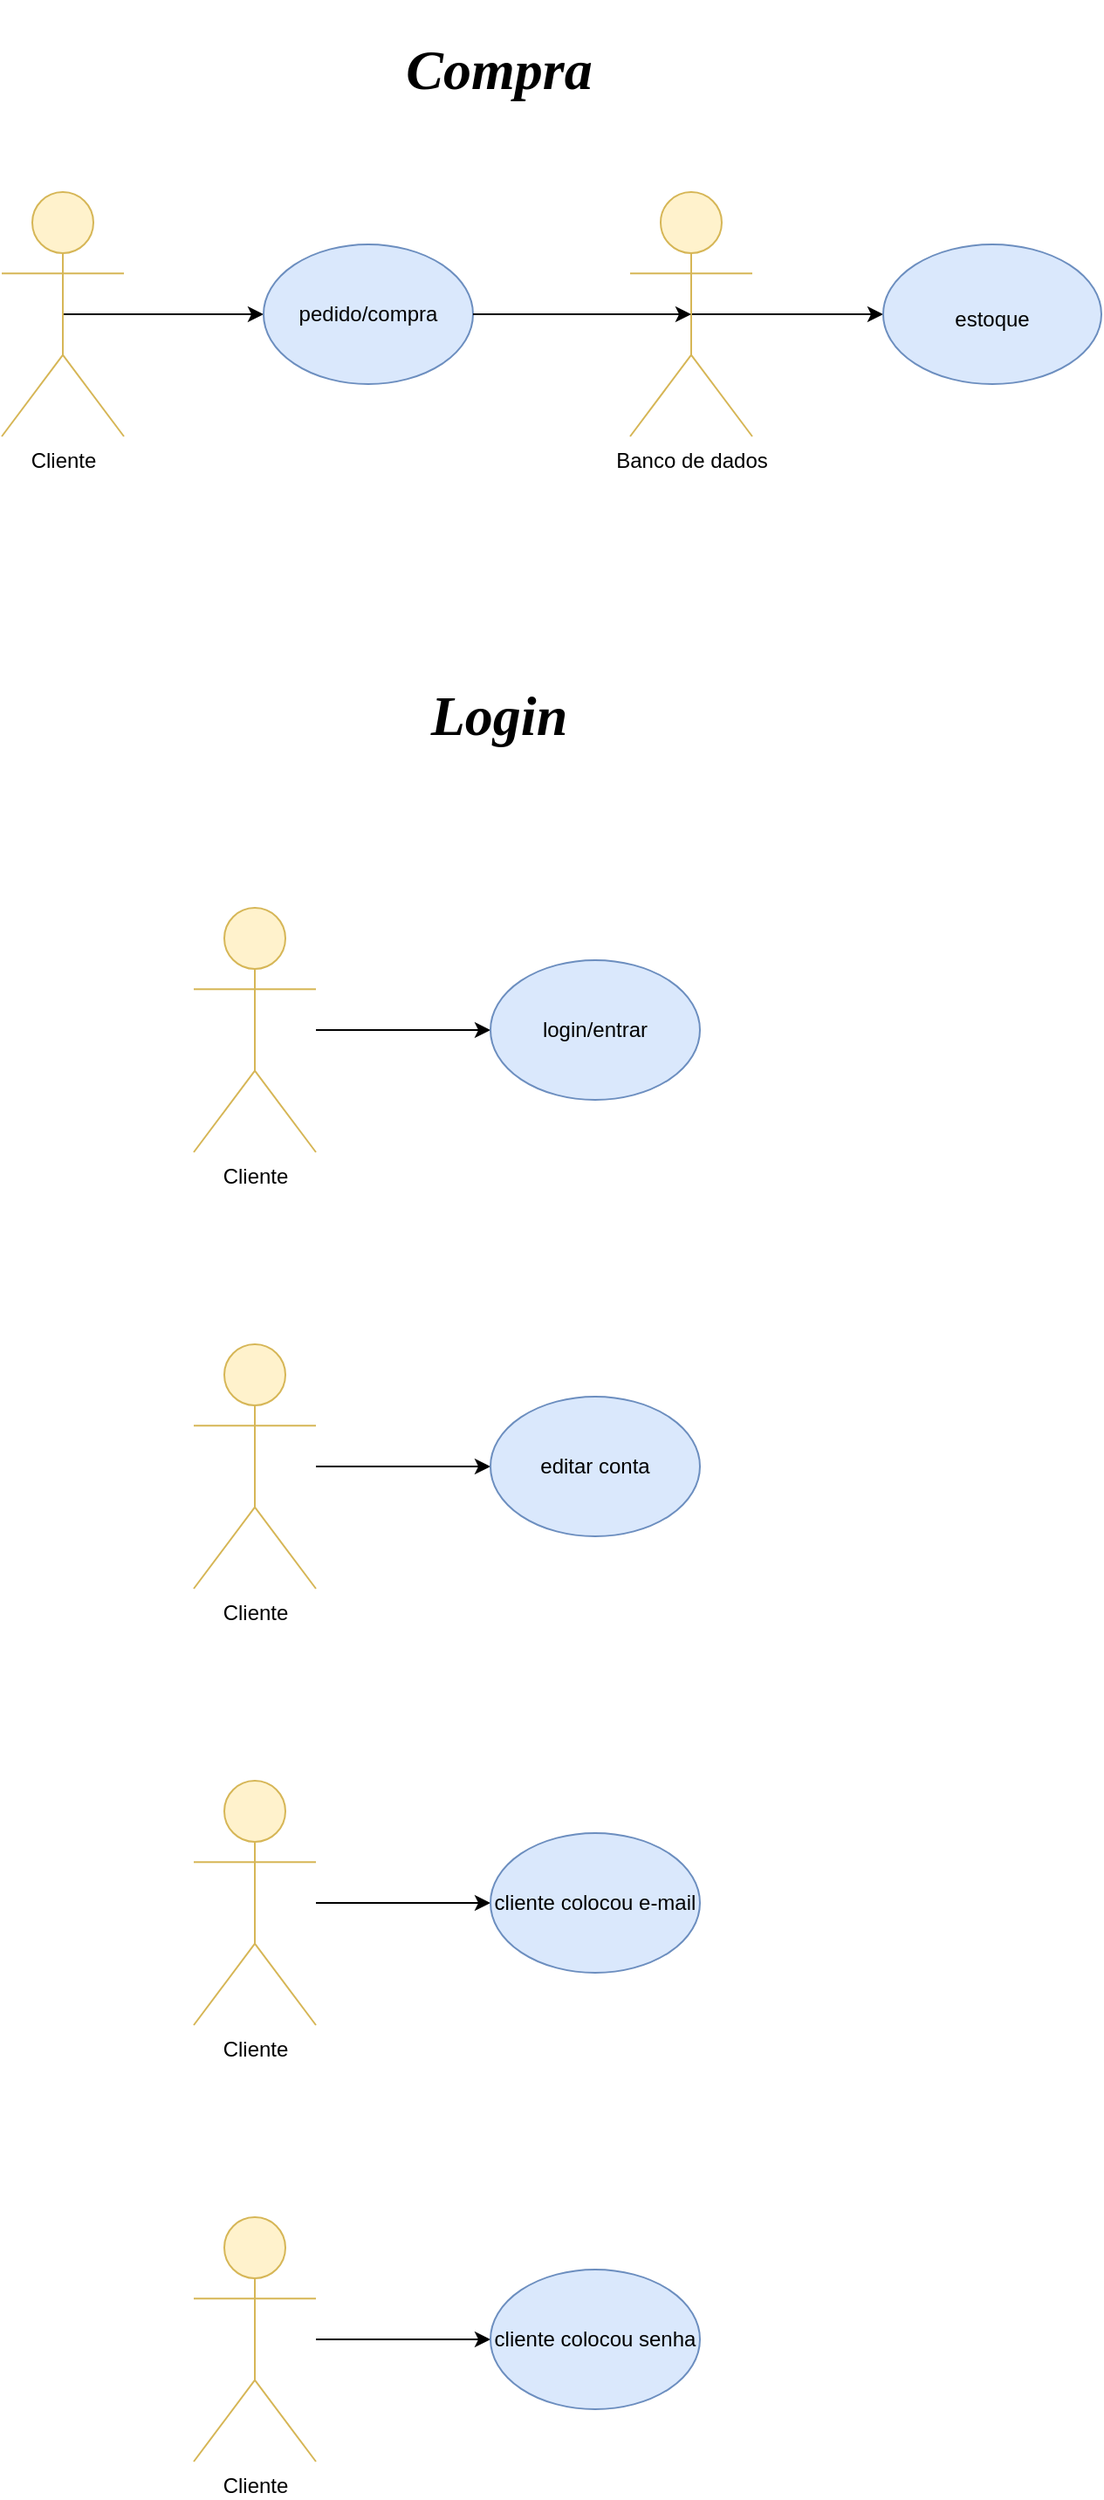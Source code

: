 <mxfile version="24.4.13" type="device">
  <diagram name="Página-1" id="KfyF-sTOMx0ndlfaGz6T">
    <mxGraphModel dx="1434" dy="750" grid="1" gridSize="10" guides="1" tooltips="1" connect="1" arrows="1" fold="1" page="0" pageScale="1" pageWidth="827" pageHeight="1169" math="0" shadow="0">
      <root>
        <mxCell id="0" />
        <mxCell id="1" parent="0" />
        <mxCell id="U8h938L70IQ8GRDkYCh5-3" value="&lt;h1&gt;&lt;font style=&quot;font-size: 32px;&quot; face=&quot;Times New Roman&quot;&gt;&lt;i&gt;Compra&lt;/i&gt;&lt;/font&gt;&lt;/h1&gt;" style="text;html=1;align=center;verticalAlign=middle;whiteSpace=wrap;rounded=0;" vertex="1" parent="1">
          <mxGeometry x="300" y="160" width="350" height="80" as="geometry" />
        </mxCell>
        <mxCell id="U8h938L70IQ8GRDkYCh5-6" style="edgeStyle=orthogonalEdgeStyle;rounded=0;orthogonalLoop=1;jettySize=auto;html=1;exitX=0.5;exitY=0.5;exitDx=0;exitDy=0;exitPerimeter=0;entryX=0;entryY=0.5;entryDx=0;entryDy=0;" edge="1" parent="1" source="U8h938L70IQ8GRDkYCh5-4" target="U8h938L70IQ8GRDkYCh5-5">
          <mxGeometry relative="1" as="geometry" />
        </mxCell>
        <mxCell id="U8h938L70IQ8GRDkYCh5-4" value="Cliente" style="shape=umlActor;verticalLabelPosition=bottom;verticalAlign=top;html=1;outlineConnect=0;fillColor=#fff2cc;strokeColor=#d6b656;" vertex="1" parent="1">
          <mxGeometry x="190" y="270" width="70" height="140" as="geometry" />
        </mxCell>
        <mxCell id="U8h938L70IQ8GRDkYCh5-5" value="pedido/compra" style="ellipse;whiteSpace=wrap;html=1;fillColor=#dae8fc;strokeColor=#6c8ebf;" vertex="1" parent="1">
          <mxGeometry x="340" y="300" width="120" height="80" as="geometry" />
        </mxCell>
        <mxCell id="U8h938L70IQ8GRDkYCh5-12" value="" style="edgeStyle=orthogonalEdgeStyle;rounded=0;orthogonalLoop=1;jettySize=auto;html=1;exitX=0.5;exitY=0.5;exitDx=0;exitDy=0;exitPerimeter=0;" edge="1" parent="1" source="U8h938L70IQ8GRDkYCh5-7" target="U8h938L70IQ8GRDkYCh5-11">
          <mxGeometry relative="1" as="geometry">
            <Array as="points" />
          </mxGeometry>
        </mxCell>
        <mxCell id="U8h938L70IQ8GRDkYCh5-7" value="Banco de dados" style="shape=umlActor;verticalLabelPosition=bottom;verticalAlign=top;html=1;outlineConnect=0;fillColor=#fff2cc;strokeColor=#d6b656;" vertex="1" parent="1">
          <mxGeometry x="550" y="270" width="70" height="140" as="geometry" />
        </mxCell>
        <mxCell id="U8h938L70IQ8GRDkYCh5-8" style="edgeStyle=orthogonalEdgeStyle;rounded=0;orthogonalLoop=1;jettySize=auto;html=1;exitX=1;exitY=0.5;exitDx=0;exitDy=0;entryX=0.5;entryY=0.5;entryDx=0;entryDy=0;entryPerimeter=0;" edge="1" parent="1" source="U8h938L70IQ8GRDkYCh5-5" target="U8h938L70IQ8GRDkYCh5-7">
          <mxGeometry relative="1" as="geometry" />
        </mxCell>
        <mxCell id="U8h938L70IQ8GRDkYCh5-11" value="&lt;div&gt;&lt;br&gt;&lt;/div&gt;&lt;div&gt;&lt;br&gt;&lt;/div&gt;&lt;div&gt;estoque&lt;/div&gt;" style="ellipse;whiteSpace=wrap;html=1;verticalAlign=top;fillColor=#dae8fc;strokeColor=#6c8ebf;" vertex="1" parent="1">
          <mxGeometry x="695" y="300" width="125" height="80" as="geometry" />
        </mxCell>
        <mxCell id="U8h938L70IQ8GRDkYCh5-13" value="&lt;h1&gt;&lt;font face=&quot;Times New Roman&quot;&gt;&lt;span style=&quot;font-size: 32px;&quot;&gt;&lt;i&gt;Login&lt;/i&gt;&lt;/span&gt;&lt;/font&gt;&lt;/h1&gt;" style="text;html=1;align=center;verticalAlign=middle;whiteSpace=wrap;rounded=0;" vertex="1" parent="1">
          <mxGeometry x="300" y="530" width="350" height="80" as="geometry" />
        </mxCell>
        <mxCell id="U8h938L70IQ8GRDkYCh5-17" value="" style="edgeStyle=orthogonalEdgeStyle;rounded=0;orthogonalLoop=1;jettySize=auto;html=1;" edge="1" parent="1" source="U8h938L70IQ8GRDkYCh5-15" target="U8h938L70IQ8GRDkYCh5-16">
          <mxGeometry relative="1" as="geometry" />
        </mxCell>
        <mxCell id="U8h938L70IQ8GRDkYCh5-15" value="Cliente" style="shape=umlActor;verticalLabelPosition=bottom;verticalAlign=top;html=1;outlineConnect=0;fillColor=#fff2cc;strokeColor=#d6b656;" vertex="1" parent="1">
          <mxGeometry x="300" y="680" width="70" height="140" as="geometry" />
        </mxCell>
        <mxCell id="U8h938L70IQ8GRDkYCh5-16" value="login/entrar" style="ellipse;whiteSpace=wrap;html=1;fillColor=#dae8fc;strokeColor=#6c8ebf;" vertex="1" parent="1">
          <mxGeometry x="470" y="710" width="120" height="80" as="geometry" />
        </mxCell>
        <mxCell id="U8h938L70IQ8GRDkYCh5-21" value="" style="edgeStyle=orthogonalEdgeStyle;rounded=0;orthogonalLoop=1;jettySize=auto;html=1;" edge="1" parent="1" source="U8h938L70IQ8GRDkYCh5-19" target="U8h938L70IQ8GRDkYCh5-20">
          <mxGeometry relative="1" as="geometry" />
        </mxCell>
        <mxCell id="U8h938L70IQ8GRDkYCh5-19" value="Cliente" style="shape=umlActor;verticalLabelPosition=bottom;verticalAlign=top;html=1;outlineConnect=0;fillColor=#fff2cc;strokeColor=#d6b656;" vertex="1" parent="1">
          <mxGeometry x="300" y="930" width="70" height="140" as="geometry" />
        </mxCell>
        <mxCell id="U8h938L70IQ8GRDkYCh5-20" value="editar conta" style="ellipse;whiteSpace=wrap;html=1;fillColor=#dae8fc;strokeColor=#6c8ebf;" vertex="1" parent="1">
          <mxGeometry x="470" y="960" width="120" height="80" as="geometry" />
        </mxCell>
        <mxCell id="U8h938L70IQ8GRDkYCh5-24" value="" style="edgeStyle=orthogonalEdgeStyle;rounded=0;orthogonalLoop=1;jettySize=auto;html=1;" edge="1" parent="1" source="U8h938L70IQ8GRDkYCh5-22" target="U8h938L70IQ8GRDkYCh5-23">
          <mxGeometry relative="1" as="geometry" />
        </mxCell>
        <mxCell id="U8h938L70IQ8GRDkYCh5-22" value="Cliente" style="shape=umlActor;verticalLabelPosition=bottom;verticalAlign=top;html=1;outlineConnect=0;fillColor=#fff2cc;strokeColor=#d6b656;" vertex="1" parent="1">
          <mxGeometry x="300" y="1180" width="70" height="140" as="geometry" />
        </mxCell>
        <mxCell id="U8h938L70IQ8GRDkYCh5-23" value="cliente colocou e-mail" style="ellipse;whiteSpace=wrap;html=1;fillColor=#dae8fc;strokeColor=#6c8ebf;" vertex="1" parent="1">
          <mxGeometry x="470" y="1210" width="120" height="80" as="geometry" />
        </mxCell>
        <mxCell id="U8h938L70IQ8GRDkYCh5-27" value="" style="edgeStyle=orthogonalEdgeStyle;rounded=0;orthogonalLoop=1;jettySize=auto;html=1;" edge="1" parent="1" source="U8h938L70IQ8GRDkYCh5-25" target="U8h938L70IQ8GRDkYCh5-26">
          <mxGeometry relative="1" as="geometry" />
        </mxCell>
        <mxCell id="U8h938L70IQ8GRDkYCh5-25" value="Cliente" style="shape=umlActor;verticalLabelPosition=bottom;verticalAlign=top;html=1;outlineConnect=0;fillColor=#fff2cc;strokeColor=#d6b656;" vertex="1" parent="1">
          <mxGeometry x="300" y="1430" width="70" height="140" as="geometry" />
        </mxCell>
        <mxCell id="U8h938L70IQ8GRDkYCh5-26" value="cliente colocou senha" style="ellipse;whiteSpace=wrap;html=1;fillColor=#dae8fc;strokeColor=#6c8ebf;" vertex="1" parent="1">
          <mxGeometry x="470" y="1460" width="120" height="80" as="geometry" />
        </mxCell>
      </root>
    </mxGraphModel>
  </diagram>
</mxfile>
